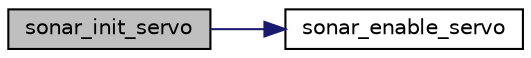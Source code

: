 digraph "sonar_init_servo"
{
  edge [fontname="Helvetica",fontsize="10",labelfontname="Helvetica",labelfontsize="10"];
  node [fontname="Helvetica",fontsize="10",shape=record];
  rankdir="LR";
  Node1 [label="sonar_init_servo",height=0.2,width=0.4,color="black", fillcolor="grey75", style="filled" fontcolor="black"];
  Node1 -> Node2 [color="midnightblue",fontsize="10",style="solid",fontname="Helvetica"];
  Node2 [label="sonar_enable_servo",height=0.2,width=0.4,color="black", fillcolor="white", style="filled",URL="$shared_2sonar_8c.html#a820ae5b5b352c676e51b8b36120055ea"];
}
